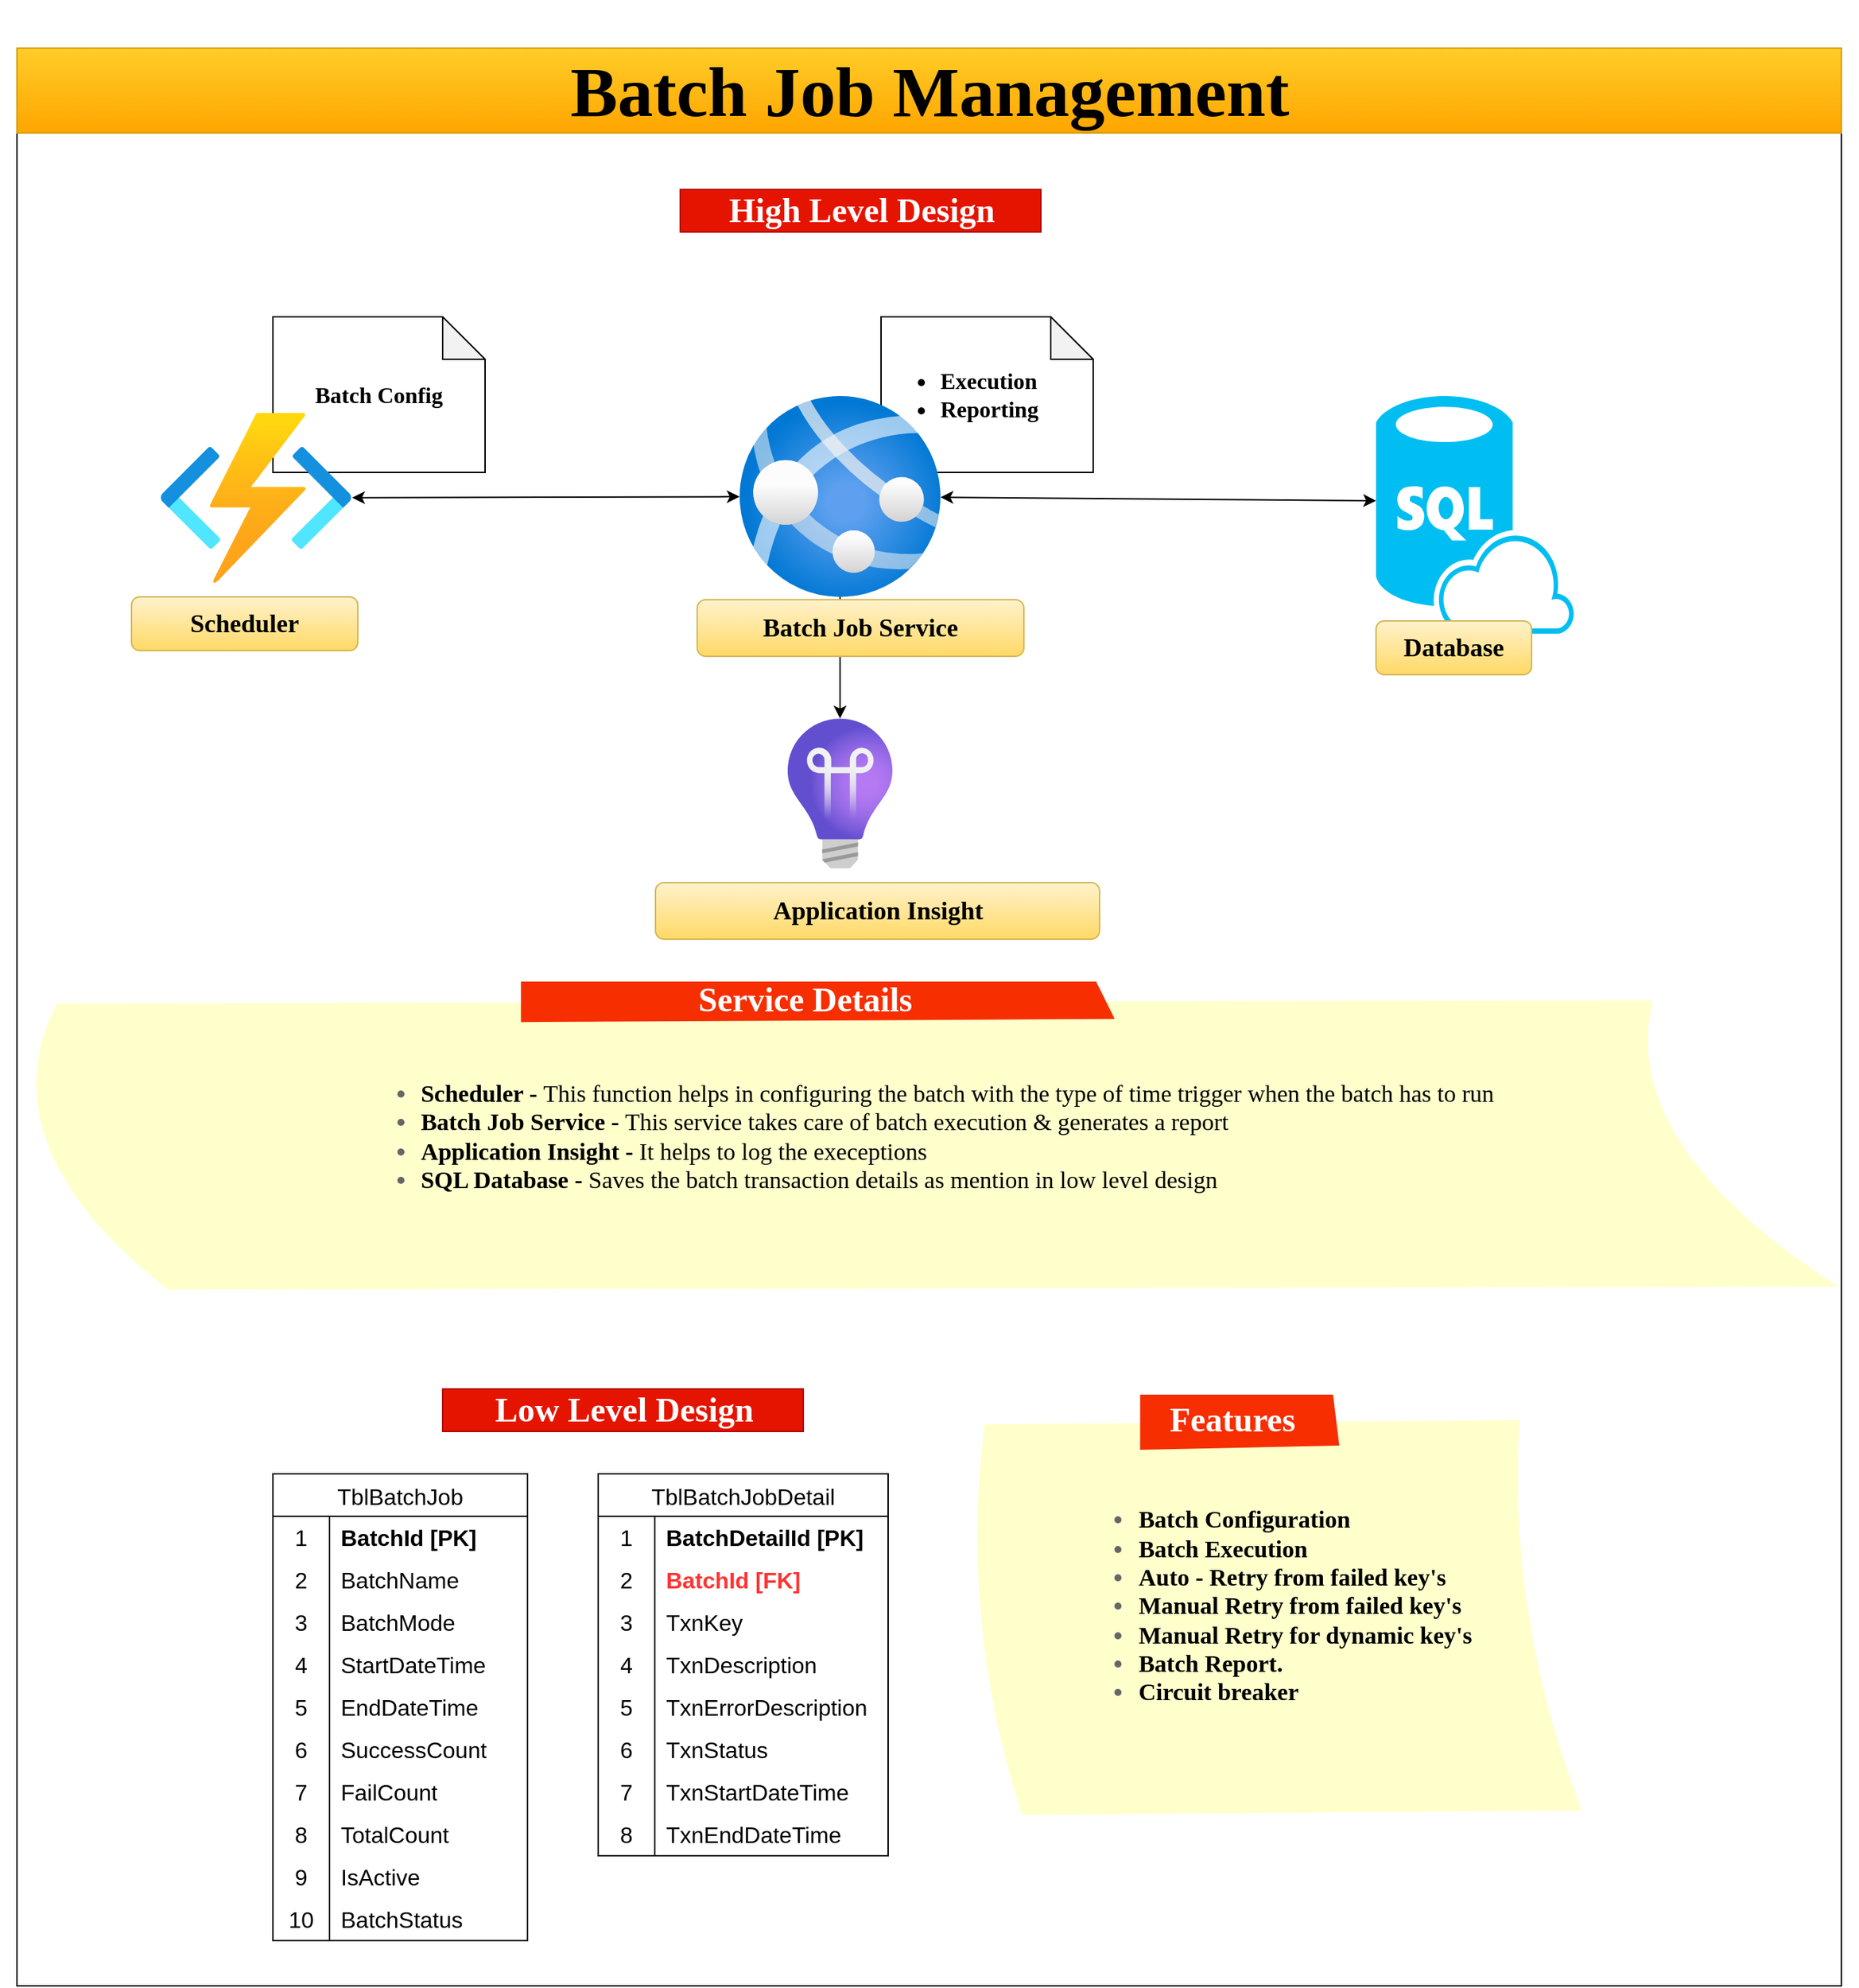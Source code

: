 <mxfile version="20.8.10" type="device"><diagram id="WI9T0HZ2pTsCkuznbFz-" name="Page-1"><mxGraphModel dx="2837" dy="1792" grid="1" gridSize="10" guides="1" tooltips="1" connect="1" arrows="1" fold="1" page="1" pageScale="1" pageWidth="1169" pageHeight="827" math="0" shadow="0"><root><mxCell id="0"/><mxCell id="1" parent="0"/><mxCell id="r9MK67N8R88Y3n4wCxyH-98" value="" style="rounded=0;whiteSpace=wrap;html=1;fontFamily=Verdana;fontSize=50;fontColor=#000000;" vertex="1" parent="1"><mxGeometry x="-41" y="-60" width="1290" height="1370" as="geometry"/></mxCell><mxCell id="xCkkSbJEdnnJXvp6c283-17" value="&lt;ul style=&quot;font-size: 16px;&quot;&gt;&lt;li&gt;&lt;font style=&quot;&quot; face=&quot;Verdana&quot;&gt;&lt;b style=&quot;&quot;&gt;Execution&lt;/b&gt;&lt;/font&gt;&lt;/li&gt;&lt;li&gt;&lt;font style=&quot;&quot; face=&quot;Verdana&quot;&gt;&lt;b style=&quot;&quot;&gt;Reporting&lt;/b&gt;&lt;/font&gt;&lt;/li&gt;&lt;/ul&gt;" style="shape=note;whiteSpace=wrap;html=1;backgroundOutline=1;darkOpacity=0.05;align=left;" parent="1" vertex="1"><mxGeometry x="570" y="130" width="150" height="110" as="geometry"/></mxCell><mxCell id="tKQI7MLrzxqnsNZH7LVE-1" value="" style="verticalLabelPosition=bottom;html=1;verticalAlign=top;align=center;strokeColor=none;fillColor=#00BEF2;shape=mxgraph.azure.sql_database_sql_azure;" parent="1" vertex="1"><mxGeometry x="920" y="186" width="140" height="168" as="geometry"/></mxCell><mxCell id="xCkkSbJEdnnJXvp6c283-7" value="" style="edgeStyle=orthogonalEdgeStyle;rounded=0;orthogonalLoop=1;jettySize=auto;html=1;" parent="1" source="xCkkSbJEdnnJXvp6c283-1" target="xCkkSbJEdnnJXvp6c283-2" edge="1"><mxGeometry relative="1" as="geometry"/></mxCell><mxCell id="xCkkSbJEdnnJXvp6c283-1" value="" style="aspect=fixed;html=1;points=[];align=center;image;fontSize=12;image=img/lib/azure2/app_services/App_Services.svg;" parent="1" vertex="1"><mxGeometry x="470" y="186" width="142" height="142" as="geometry"/></mxCell><mxCell id="xCkkSbJEdnnJXvp6c283-2" value="" style="aspect=fixed;html=1;points=[];align=center;image;fontSize=12;image=img/lib/azure2/devops/Application_Insights.svg;" parent="1" vertex="1"><mxGeometry x="503.98" y="414" width="74.03" height="106" as="geometry"/></mxCell><mxCell id="xCkkSbJEdnnJXvp6c283-6" value="" style="endArrow=classic;startArrow=classic;html=1;rounded=0;" parent="1" source="xCkkSbJEdnnJXvp6c283-5" target="xCkkSbJEdnnJXvp6c283-1" edge="1"><mxGeometry width="50" height="50" relative="1" as="geometry"><mxPoint x="278" y="282" as="sourcePoint"/><mxPoint x="328" y="232" as="targetPoint"/></mxGeometry></mxCell><mxCell id="xCkkSbJEdnnJXvp6c283-8" value="" style="endArrow=classic;startArrow=classic;html=1;rounded=0;" parent="1" source="xCkkSbJEdnnJXvp6c283-1" edge="1"><mxGeometry width="50" height="50" relative="1" as="geometry"><mxPoint x="540" y="281.5" as="sourcePoint"/><mxPoint x="920" y="260" as="targetPoint"/></mxGeometry></mxCell><mxCell id="xCkkSbJEdnnJXvp6c283-12" value="&lt;font style=&quot;font-size: 18px;&quot;&gt;Batch Job Service&lt;/font&gt;" style="rounded=1;whiteSpace=wrap;html=1;fillColor=#fff2cc;strokeColor=#d6b656;gradientColor=#ffd966;fontStyle=1;fontFamily=Verdana;" parent="1" vertex="1"><mxGeometry x="440" y="330" width="231" height="40" as="geometry"/></mxCell><mxCell id="xCkkSbJEdnnJXvp6c283-14" value="&lt;font style=&quot;font-size: 18px;&quot;&gt;Application Insight&lt;/font&gt;" style="rounded=1;whiteSpace=wrap;html=1;fillColor=#fff2cc;strokeColor=#d6b656;gradientColor=#ffd966;fontStyle=1;fontFamily=Verdana;" parent="1" vertex="1"><mxGeometry x="410.5" y="530" width="314" height="40" as="geometry"/></mxCell><mxCell id="xCkkSbJEdnnJXvp6c283-15" value="&lt;font style=&quot;font-size: 18px;&quot;&gt;Database&lt;/font&gt;" style="rounded=1;whiteSpace=wrap;html=1;fillColor=#fff2cc;strokeColor=#d6b656;gradientColor=#ffd966;fontStyle=1;fontFamily=Verdana;" parent="1" vertex="1"><mxGeometry x="920" y="345" width="110" height="38" as="geometry"/></mxCell><mxCell id="xCkkSbJEdnnJXvp6c283-16" value="&lt;font style=&quot;font-size: 18px;&quot;&gt;Scheduler&lt;/font&gt;" style="rounded=1;whiteSpace=wrap;html=1;fillColor=#fff2cc;strokeColor=#d6b656;gradientColor=#ffd966;fontFamily=Verdana;fontStyle=1" parent="1" vertex="1"><mxGeometry x="40" y="328" width="160" height="38" as="geometry"/></mxCell><mxCell id="xCkkSbJEdnnJXvp6c283-18" value="&lt;h1&gt;High Level Design&lt;/h1&gt;" style="text;strokeColor=#B20000;fillColor=#e51400;html=1;fontSize=12;fontStyle=1;verticalAlign=middle;align=center;fontFamily=Verdana;fontColor=#ffffff;" parent="1" vertex="1"><mxGeometry x="428" y="40" width="255" height="30" as="geometry"/></mxCell><mxCell id="r9MK67N8R88Y3n4wCxyH-1" value="TblBatchJob" style="shape=table;startSize=30;container=1;collapsible=0;childLayout=tableLayout;fixedRows=1;rowLines=0;fontStyle=0;strokeColor=default;fontSize=16;" vertex="1" parent="1"><mxGeometry x="140" y="948" width="180" height="330" as="geometry"/></mxCell><mxCell id="r9MK67N8R88Y3n4wCxyH-2" value="" style="shape=tableRow;horizontal=0;startSize=0;swimlaneHead=0;swimlaneBody=0;top=0;left=0;bottom=0;right=0;collapsible=0;dropTarget=0;fillColor=none;points=[[0,0.5],[1,0.5]];portConstraint=eastwest;strokeColor=inherit;fontSize=16;" vertex="1" parent="r9MK67N8R88Y3n4wCxyH-1"><mxGeometry y="30" width="180" height="30" as="geometry"/></mxCell><mxCell id="r9MK67N8R88Y3n4wCxyH-3" value="1" style="shape=partialRectangle;html=1;whiteSpace=wrap;connectable=0;fillColor=none;top=0;left=0;bottom=0;right=0;overflow=hidden;pointerEvents=1;strokeColor=inherit;fontSize=16;" vertex="1" parent="r9MK67N8R88Y3n4wCxyH-2"><mxGeometry width="40" height="30" as="geometry"><mxRectangle width="40" height="30" as="alternateBounds"/></mxGeometry></mxCell><mxCell id="r9MK67N8R88Y3n4wCxyH-4" value="&lt;b&gt;BatchId [PK]&lt;/b&gt;" style="shape=partialRectangle;html=1;whiteSpace=wrap;connectable=0;fillColor=none;top=0;left=0;bottom=0;right=0;align=left;spacingLeft=6;overflow=hidden;strokeColor=inherit;fontSize=16;" vertex="1" parent="r9MK67N8R88Y3n4wCxyH-2"><mxGeometry x="40" width="140" height="30" as="geometry"><mxRectangle width="140" height="30" as="alternateBounds"/></mxGeometry></mxCell><mxCell id="r9MK67N8R88Y3n4wCxyH-5" value="" style="shape=tableRow;horizontal=0;startSize=0;swimlaneHead=0;swimlaneBody=0;top=0;left=0;bottom=0;right=0;collapsible=0;dropTarget=0;fillColor=none;points=[[0,0.5],[1,0.5]];portConstraint=eastwest;strokeColor=inherit;fontSize=16;" vertex="1" parent="r9MK67N8R88Y3n4wCxyH-1"><mxGeometry y="60" width="180" height="30" as="geometry"/></mxCell><mxCell id="r9MK67N8R88Y3n4wCxyH-6" value="2" style="shape=partialRectangle;html=1;whiteSpace=wrap;connectable=0;fillColor=none;top=0;left=0;bottom=0;right=0;overflow=hidden;strokeColor=inherit;fontSize=16;" vertex="1" parent="r9MK67N8R88Y3n4wCxyH-5"><mxGeometry width="40" height="30" as="geometry"><mxRectangle width="40" height="30" as="alternateBounds"/></mxGeometry></mxCell><mxCell id="r9MK67N8R88Y3n4wCxyH-7" value="BatchName" style="shape=partialRectangle;html=1;whiteSpace=wrap;connectable=0;fillColor=none;top=0;left=0;bottom=0;right=0;align=left;spacingLeft=6;overflow=hidden;strokeColor=inherit;fontSize=16;" vertex="1" parent="r9MK67N8R88Y3n4wCxyH-5"><mxGeometry x="40" width="140" height="30" as="geometry"><mxRectangle width="140" height="30" as="alternateBounds"/></mxGeometry></mxCell><mxCell id="r9MK67N8R88Y3n4wCxyH-8" value="" style="shape=tableRow;horizontal=0;startSize=0;swimlaneHead=0;swimlaneBody=0;top=0;left=0;bottom=0;right=0;collapsible=0;dropTarget=0;fillColor=none;points=[[0,0.5],[1,0.5]];portConstraint=eastwest;strokeColor=inherit;fontSize=16;" vertex="1" parent="r9MK67N8R88Y3n4wCxyH-1"><mxGeometry y="90" width="180" height="30" as="geometry"/></mxCell><mxCell id="r9MK67N8R88Y3n4wCxyH-9" value="3" style="shape=partialRectangle;html=1;whiteSpace=wrap;connectable=0;fillColor=none;top=0;left=0;bottom=0;right=0;overflow=hidden;strokeColor=inherit;fontSize=16;" vertex="1" parent="r9MK67N8R88Y3n4wCxyH-8"><mxGeometry width="40" height="30" as="geometry"><mxRectangle width="40" height="30" as="alternateBounds"/></mxGeometry></mxCell><mxCell id="r9MK67N8R88Y3n4wCxyH-10" value="BatchMode" style="shape=partialRectangle;html=1;whiteSpace=wrap;connectable=0;fillColor=none;top=0;left=0;bottom=0;right=0;align=left;spacingLeft=6;overflow=hidden;strokeColor=inherit;fontSize=16;" vertex="1" parent="r9MK67N8R88Y3n4wCxyH-8"><mxGeometry x="40" width="140" height="30" as="geometry"><mxRectangle width="140" height="30" as="alternateBounds"/></mxGeometry></mxCell><mxCell id="r9MK67N8R88Y3n4wCxyH-37" style="shape=tableRow;horizontal=0;startSize=0;swimlaneHead=0;swimlaneBody=0;top=0;left=0;bottom=0;right=0;collapsible=0;dropTarget=0;fillColor=none;points=[[0,0.5],[1,0.5]];portConstraint=eastwest;strokeColor=inherit;fontSize=16;" vertex="1" parent="r9MK67N8R88Y3n4wCxyH-1"><mxGeometry y="120" width="180" height="30" as="geometry"/></mxCell><mxCell id="r9MK67N8R88Y3n4wCxyH-38" value="4" style="shape=partialRectangle;html=1;whiteSpace=wrap;connectable=0;fillColor=none;top=0;left=0;bottom=0;right=0;overflow=hidden;strokeColor=inherit;fontSize=16;" vertex="1" parent="r9MK67N8R88Y3n4wCxyH-37"><mxGeometry width="40" height="30" as="geometry"><mxRectangle width="40" height="30" as="alternateBounds"/></mxGeometry></mxCell><mxCell id="r9MK67N8R88Y3n4wCxyH-39" value="StartDateTime" style="shape=partialRectangle;html=1;whiteSpace=wrap;connectable=0;fillColor=none;top=0;left=0;bottom=0;right=0;align=left;spacingLeft=6;overflow=hidden;strokeColor=inherit;fontSize=16;" vertex="1" parent="r9MK67N8R88Y3n4wCxyH-37"><mxGeometry x="40" width="140" height="30" as="geometry"><mxRectangle width="140" height="30" as="alternateBounds"/></mxGeometry></mxCell><mxCell id="r9MK67N8R88Y3n4wCxyH-40" style="shape=tableRow;horizontal=0;startSize=0;swimlaneHead=0;swimlaneBody=0;top=0;left=0;bottom=0;right=0;collapsible=0;dropTarget=0;fillColor=none;points=[[0,0.5],[1,0.5]];portConstraint=eastwest;strokeColor=inherit;fontSize=16;" vertex="1" parent="r9MK67N8R88Y3n4wCxyH-1"><mxGeometry y="150" width="180" height="30" as="geometry"/></mxCell><mxCell id="r9MK67N8R88Y3n4wCxyH-41" value="5" style="shape=partialRectangle;html=1;whiteSpace=wrap;connectable=0;fillColor=none;top=0;left=0;bottom=0;right=0;overflow=hidden;strokeColor=inherit;fontSize=16;" vertex="1" parent="r9MK67N8R88Y3n4wCxyH-40"><mxGeometry width="40" height="30" as="geometry"><mxRectangle width="40" height="30" as="alternateBounds"/></mxGeometry></mxCell><mxCell id="r9MK67N8R88Y3n4wCxyH-42" value="EndDateTime" style="shape=partialRectangle;html=1;whiteSpace=wrap;connectable=0;fillColor=none;top=0;left=0;bottom=0;right=0;align=left;spacingLeft=6;overflow=hidden;strokeColor=inherit;fontSize=16;" vertex="1" parent="r9MK67N8R88Y3n4wCxyH-40"><mxGeometry x="40" width="140" height="30" as="geometry"><mxRectangle width="140" height="30" as="alternateBounds"/></mxGeometry></mxCell><mxCell id="r9MK67N8R88Y3n4wCxyH-43" style="shape=tableRow;horizontal=0;startSize=0;swimlaneHead=0;swimlaneBody=0;top=0;left=0;bottom=0;right=0;collapsible=0;dropTarget=0;fillColor=none;points=[[0,0.5],[1,0.5]];portConstraint=eastwest;strokeColor=inherit;fontSize=16;" vertex="1" parent="r9MK67N8R88Y3n4wCxyH-1"><mxGeometry y="180" width="180" height="30" as="geometry"/></mxCell><mxCell id="r9MK67N8R88Y3n4wCxyH-44" value="6" style="shape=partialRectangle;html=1;whiteSpace=wrap;connectable=0;fillColor=none;top=0;left=0;bottom=0;right=0;overflow=hidden;strokeColor=inherit;fontSize=16;" vertex="1" parent="r9MK67N8R88Y3n4wCxyH-43"><mxGeometry width="40" height="30" as="geometry"><mxRectangle width="40" height="30" as="alternateBounds"/></mxGeometry></mxCell><mxCell id="r9MK67N8R88Y3n4wCxyH-45" value="SuccessCount" style="shape=partialRectangle;html=1;whiteSpace=wrap;connectable=0;fillColor=none;top=0;left=0;bottom=0;right=0;align=left;spacingLeft=6;overflow=hidden;strokeColor=inherit;fontSize=16;" vertex="1" parent="r9MK67N8R88Y3n4wCxyH-43"><mxGeometry x="40" width="140" height="30" as="geometry"><mxRectangle width="140" height="30" as="alternateBounds"/></mxGeometry></mxCell><mxCell id="r9MK67N8R88Y3n4wCxyH-46" style="shape=tableRow;horizontal=0;startSize=0;swimlaneHead=0;swimlaneBody=0;top=0;left=0;bottom=0;right=0;collapsible=0;dropTarget=0;fillColor=none;points=[[0,0.5],[1,0.5]];portConstraint=eastwest;strokeColor=inherit;fontSize=16;" vertex="1" parent="r9MK67N8R88Y3n4wCxyH-1"><mxGeometry y="210" width="180" height="30" as="geometry"/></mxCell><mxCell id="r9MK67N8R88Y3n4wCxyH-47" value="7" style="shape=partialRectangle;html=1;whiteSpace=wrap;connectable=0;fillColor=none;top=0;left=0;bottom=0;right=0;overflow=hidden;strokeColor=inherit;fontSize=16;" vertex="1" parent="r9MK67N8R88Y3n4wCxyH-46"><mxGeometry width="40" height="30" as="geometry"><mxRectangle width="40" height="30" as="alternateBounds"/></mxGeometry></mxCell><mxCell id="r9MK67N8R88Y3n4wCxyH-48" value="FailCount" style="shape=partialRectangle;html=1;whiteSpace=wrap;connectable=0;fillColor=none;top=0;left=0;bottom=0;right=0;align=left;spacingLeft=6;overflow=hidden;strokeColor=inherit;fontSize=16;" vertex="1" parent="r9MK67N8R88Y3n4wCxyH-46"><mxGeometry x="40" width="140" height="30" as="geometry"><mxRectangle width="140" height="30" as="alternateBounds"/></mxGeometry></mxCell><mxCell id="r9MK67N8R88Y3n4wCxyH-49" style="shape=tableRow;horizontal=0;startSize=0;swimlaneHead=0;swimlaneBody=0;top=0;left=0;bottom=0;right=0;collapsible=0;dropTarget=0;fillColor=none;points=[[0,0.5],[1,0.5]];portConstraint=eastwest;strokeColor=inherit;fontSize=16;" vertex="1" parent="r9MK67N8R88Y3n4wCxyH-1"><mxGeometry y="240" width="180" height="30" as="geometry"/></mxCell><mxCell id="r9MK67N8R88Y3n4wCxyH-50" value="8" style="shape=partialRectangle;html=1;whiteSpace=wrap;connectable=0;fillColor=none;top=0;left=0;bottom=0;right=0;overflow=hidden;strokeColor=inherit;fontSize=16;" vertex="1" parent="r9MK67N8R88Y3n4wCxyH-49"><mxGeometry width="40" height="30" as="geometry"><mxRectangle width="40" height="30" as="alternateBounds"/></mxGeometry></mxCell><mxCell id="r9MK67N8R88Y3n4wCxyH-51" value="TotalCount" style="shape=partialRectangle;html=1;whiteSpace=wrap;connectable=0;fillColor=none;top=0;left=0;bottom=0;right=0;align=left;spacingLeft=6;overflow=hidden;strokeColor=inherit;fontSize=16;" vertex="1" parent="r9MK67N8R88Y3n4wCxyH-49"><mxGeometry x="40" width="140" height="30" as="geometry"><mxRectangle width="140" height="30" as="alternateBounds"/></mxGeometry></mxCell><mxCell id="r9MK67N8R88Y3n4wCxyH-52" style="shape=tableRow;horizontal=0;startSize=0;swimlaneHead=0;swimlaneBody=0;top=0;left=0;bottom=0;right=0;collapsible=0;dropTarget=0;fillColor=none;points=[[0,0.5],[1,0.5]];portConstraint=eastwest;strokeColor=inherit;fontSize=16;" vertex="1" parent="r9MK67N8R88Y3n4wCxyH-1"><mxGeometry y="270" width="180" height="30" as="geometry"/></mxCell><mxCell id="r9MK67N8R88Y3n4wCxyH-53" value="9" style="shape=partialRectangle;html=1;whiteSpace=wrap;connectable=0;fillColor=none;top=0;left=0;bottom=0;right=0;overflow=hidden;strokeColor=inherit;fontSize=16;" vertex="1" parent="r9MK67N8R88Y3n4wCxyH-52"><mxGeometry width="40" height="30" as="geometry"><mxRectangle width="40" height="30" as="alternateBounds"/></mxGeometry></mxCell><mxCell id="r9MK67N8R88Y3n4wCxyH-54" value="IsActive" style="shape=partialRectangle;html=1;whiteSpace=wrap;connectable=0;fillColor=none;top=0;left=0;bottom=0;right=0;align=left;spacingLeft=6;overflow=hidden;strokeColor=inherit;fontSize=16;" vertex="1" parent="r9MK67N8R88Y3n4wCxyH-52"><mxGeometry x="40" width="140" height="30" as="geometry"><mxRectangle width="140" height="30" as="alternateBounds"/></mxGeometry></mxCell><mxCell id="r9MK67N8R88Y3n4wCxyH-55" style="shape=tableRow;horizontal=0;startSize=0;swimlaneHead=0;swimlaneBody=0;top=0;left=0;bottom=0;right=0;collapsible=0;dropTarget=0;fillColor=none;points=[[0,0.5],[1,0.5]];portConstraint=eastwest;strokeColor=inherit;fontSize=16;" vertex="1" parent="r9MK67N8R88Y3n4wCxyH-1"><mxGeometry y="300" width="180" height="30" as="geometry"/></mxCell><mxCell id="r9MK67N8R88Y3n4wCxyH-56" value="10" style="shape=partialRectangle;html=1;whiteSpace=wrap;connectable=0;fillColor=none;top=0;left=0;bottom=0;right=0;overflow=hidden;strokeColor=inherit;fontSize=16;" vertex="1" parent="r9MK67N8R88Y3n4wCxyH-55"><mxGeometry width="40" height="30" as="geometry"><mxRectangle width="40" height="30" as="alternateBounds"/></mxGeometry></mxCell><mxCell id="r9MK67N8R88Y3n4wCxyH-57" value="BatchStatus" style="shape=partialRectangle;html=1;whiteSpace=wrap;connectable=0;fillColor=none;top=0;left=0;bottom=0;right=0;align=left;spacingLeft=6;overflow=hidden;strokeColor=inherit;fontSize=16;" vertex="1" parent="r9MK67N8R88Y3n4wCxyH-55"><mxGeometry x="40" width="140" height="30" as="geometry"><mxRectangle width="140" height="30" as="alternateBounds"/></mxGeometry></mxCell><mxCell id="r9MK67N8R88Y3n4wCxyH-11" value="&lt;h1&gt;Low Level Design&lt;/h1&gt;" style="text;strokeColor=#B20000;fillColor=#e51400;html=1;fontSize=12;fontStyle=1;verticalAlign=middle;align=center;fontFamily=Verdana;fontColor=#ffffff;" vertex="1" parent="1"><mxGeometry x="260" y="888" width="255" height="30" as="geometry"/></mxCell><mxCell id="r9MK67N8R88Y3n4wCxyH-58" value="TblBatchJobDetail" style="shape=table;startSize=30;container=1;collapsible=0;childLayout=tableLayout;fixedRows=1;rowLines=0;fontStyle=0;strokeColor=default;fontSize=16;" vertex="1" parent="1"><mxGeometry x="370" y="948" width="205" height="270" as="geometry"/></mxCell><mxCell id="r9MK67N8R88Y3n4wCxyH-59" value="" style="shape=tableRow;horizontal=0;startSize=0;swimlaneHead=0;swimlaneBody=0;top=0;left=0;bottom=0;right=0;collapsible=0;dropTarget=0;fillColor=none;points=[[0,0.5],[1,0.5]];portConstraint=eastwest;strokeColor=inherit;fontSize=16;" vertex="1" parent="r9MK67N8R88Y3n4wCxyH-58"><mxGeometry y="30" width="205" height="30" as="geometry"/></mxCell><mxCell id="r9MK67N8R88Y3n4wCxyH-60" value="1" style="shape=partialRectangle;html=1;whiteSpace=wrap;connectable=0;fillColor=none;top=0;left=0;bottom=0;right=0;overflow=hidden;pointerEvents=1;strokeColor=inherit;fontSize=16;" vertex="1" parent="r9MK67N8R88Y3n4wCxyH-59"><mxGeometry width="40" height="30" as="geometry"><mxRectangle width="40" height="30" as="alternateBounds"/></mxGeometry></mxCell><mxCell id="r9MK67N8R88Y3n4wCxyH-61" value="&lt;b&gt;BatchDetailId&amp;nbsp;&lt;/b&gt;&lt;b style=&quot;border-color: var(--border-color);&quot;&gt;[PK]&lt;/b&gt;" style="shape=partialRectangle;html=1;whiteSpace=wrap;connectable=0;fillColor=none;top=0;left=0;bottom=0;right=0;align=left;spacingLeft=6;overflow=hidden;strokeColor=inherit;fontSize=16;" vertex="1" parent="r9MK67N8R88Y3n4wCxyH-59"><mxGeometry x="40" width="165" height="30" as="geometry"><mxRectangle width="165" height="30" as="alternateBounds"/></mxGeometry></mxCell><mxCell id="r9MK67N8R88Y3n4wCxyH-62" value="" style="shape=tableRow;horizontal=0;startSize=0;swimlaneHead=0;swimlaneBody=0;top=0;left=0;bottom=0;right=0;collapsible=0;dropTarget=0;fillColor=none;points=[[0,0.5],[1,0.5]];portConstraint=eastwest;strokeColor=inherit;fontSize=16;" vertex="1" parent="r9MK67N8R88Y3n4wCxyH-58"><mxGeometry y="60" width="205" height="30" as="geometry"/></mxCell><mxCell id="r9MK67N8R88Y3n4wCxyH-63" value="2" style="shape=partialRectangle;html=1;whiteSpace=wrap;connectable=0;fillColor=none;top=0;left=0;bottom=0;right=0;overflow=hidden;strokeColor=inherit;fontSize=16;" vertex="1" parent="r9MK67N8R88Y3n4wCxyH-62"><mxGeometry width="40" height="30" as="geometry"><mxRectangle width="40" height="30" as="alternateBounds"/></mxGeometry></mxCell><mxCell id="r9MK67N8R88Y3n4wCxyH-64" value="&lt;b&gt;&lt;font color=&quot;#ff3333&quot;&gt;BatchId [FK]&lt;/font&gt;&lt;/b&gt;" style="shape=partialRectangle;html=1;whiteSpace=wrap;connectable=0;fillColor=none;top=0;left=0;bottom=0;right=0;align=left;spacingLeft=6;overflow=hidden;strokeColor=inherit;fontSize=16;" vertex="1" parent="r9MK67N8R88Y3n4wCxyH-62"><mxGeometry x="40" width="165" height="30" as="geometry"><mxRectangle width="165" height="30" as="alternateBounds"/></mxGeometry></mxCell><mxCell id="r9MK67N8R88Y3n4wCxyH-65" value="" style="shape=tableRow;horizontal=0;startSize=0;swimlaneHead=0;swimlaneBody=0;top=0;left=0;bottom=0;right=0;collapsible=0;dropTarget=0;fillColor=none;points=[[0,0.5],[1,0.5]];portConstraint=eastwest;strokeColor=inherit;fontSize=16;" vertex="1" parent="r9MK67N8R88Y3n4wCxyH-58"><mxGeometry y="90" width="205" height="30" as="geometry"/></mxCell><mxCell id="r9MK67N8R88Y3n4wCxyH-66" value="3" style="shape=partialRectangle;html=1;whiteSpace=wrap;connectable=0;fillColor=none;top=0;left=0;bottom=0;right=0;overflow=hidden;strokeColor=inherit;fontSize=16;" vertex="1" parent="r9MK67N8R88Y3n4wCxyH-65"><mxGeometry width="40" height="30" as="geometry"><mxRectangle width="40" height="30" as="alternateBounds"/></mxGeometry></mxCell><mxCell id="r9MK67N8R88Y3n4wCxyH-67" value="TxnKey" style="shape=partialRectangle;html=1;whiteSpace=wrap;connectable=0;fillColor=none;top=0;left=0;bottom=0;right=0;align=left;spacingLeft=6;overflow=hidden;strokeColor=inherit;fontSize=16;" vertex="1" parent="r9MK67N8R88Y3n4wCxyH-65"><mxGeometry x="40" width="165" height="30" as="geometry"><mxRectangle width="165" height="30" as="alternateBounds"/></mxGeometry></mxCell><mxCell id="r9MK67N8R88Y3n4wCxyH-68" style="shape=tableRow;horizontal=0;startSize=0;swimlaneHead=0;swimlaneBody=0;top=0;left=0;bottom=0;right=0;collapsible=0;dropTarget=0;fillColor=none;points=[[0,0.5],[1,0.5]];portConstraint=eastwest;strokeColor=inherit;fontSize=16;" vertex="1" parent="r9MK67N8R88Y3n4wCxyH-58"><mxGeometry y="120" width="205" height="30" as="geometry"/></mxCell><mxCell id="r9MK67N8R88Y3n4wCxyH-69" value="4" style="shape=partialRectangle;html=1;whiteSpace=wrap;connectable=0;fillColor=none;top=0;left=0;bottom=0;right=0;overflow=hidden;strokeColor=inherit;fontSize=16;" vertex="1" parent="r9MK67N8R88Y3n4wCxyH-68"><mxGeometry width="40" height="30" as="geometry"><mxRectangle width="40" height="30" as="alternateBounds"/></mxGeometry></mxCell><mxCell id="r9MK67N8R88Y3n4wCxyH-70" value="TxnDescription" style="shape=partialRectangle;html=1;whiteSpace=wrap;connectable=0;fillColor=none;top=0;left=0;bottom=0;right=0;align=left;spacingLeft=6;overflow=hidden;strokeColor=inherit;fontSize=16;" vertex="1" parent="r9MK67N8R88Y3n4wCxyH-68"><mxGeometry x="40" width="165" height="30" as="geometry"><mxRectangle width="165" height="30" as="alternateBounds"/></mxGeometry></mxCell><mxCell id="r9MK67N8R88Y3n4wCxyH-71" style="shape=tableRow;horizontal=0;startSize=0;swimlaneHead=0;swimlaneBody=0;top=0;left=0;bottom=0;right=0;collapsible=0;dropTarget=0;fillColor=none;points=[[0,0.5],[1,0.5]];portConstraint=eastwest;strokeColor=inherit;fontSize=16;" vertex="1" parent="r9MK67N8R88Y3n4wCxyH-58"><mxGeometry y="150" width="205" height="30" as="geometry"/></mxCell><mxCell id="r9MK67N8R88Y3n4wCxyH-72" value="5" style="shape=partialRectangle;html=1;whiteSpace=wrap;connectable=0;fillColor=none;top=0;left=0;bottom=0;right=0;overflow=hidden;strokeColor=inherit;fontSize=16;" vertex="1" parent="r9MK67N8R88Y3n4wCxyH-71"><mxGeometry width="40" height="30" as="geometry"><mxRectangle width="40" height="30" as="alternateBounds"/></mxGeometry></mxCell><mxCell id="r9MK67N8R88Y3n4wCxyH-73" value="TxnErrorDescription" style="shape=partialRectangle;html=1;whiteSpace=wrap;connectable=0;fillColor=none;top=0;left=0;bottom=0;right=0;align=left;spacingLeft=6;overflow=hidden;strokeColor=inherit;fontSize=16;" vertex="1" parent="r9MK67N8R88Y3n4wCxyH-71"><mxGeometry x="40" width="165" height="30" as="geometry"><mxRectangle width="165" height="30" as="alternateBounds"/></mxGeometry></mxCell><mxCell id="r9MK67N8R88Y3n4wCxyH-74" style="shape=tableRow;horizontal=0;startSize=0;swimlaneHead=0;swimlaneBody=0;top=0;left=0;bottom=0;right=0;collapsible=0;dropTarget=0;fillColor=none;points=[[0,0.5],[1,0.5]];portConstraint=eastwest;strokeColor=inherit;fontSize=16;" vertex="1" parent="r9MK67N8R88Y3n4wCxyH-58"><mxGeometry y="180" width="205" height="30" as="geometry"/></mxCell><mxCell id="r9MK67N8R88Y3n4wCxyH-75" value="6" style="shape=partialRectangle;html=1;whiteSpace=wrap;connectable=0;fillColor=none;top=0;left=0;bottom=0;right=0;overflow=hidden;strokeColor=inherit;fontSize=16;" vertex="1" parent="r9MK67N8R88Y3n4wCxyH-74"><mxGeometry width="40" height="30" as="geometry"><mxRectangle width="40" height="30" as="alternateBounds"/></mxGeometry></mxCell><mxCell id="r9MK67N8R88Y3n4wCxyH-76" value="TxnStatus" style="shape=partialRectangle;html=1;whiteSpace=wrap;connectable=0;fillColor=none;top=0;left=0;bottom=0;right=0;align=left;spacingLeft=6;overflow=hidden;strokeColor=inherit;fontSize=16;" vertex="1" parent="r9MK67N8R88Y3n4wCxyH-74"><mxGeometry x="40" width="165" height="30" as="geometry"><mxRectangle width="165" height="30" as="alternateBounds"/></mxGeometry></mxCell><mxCell id="r9MK67N8R88Y3n4wCxyH-77" style="shape=tableRow;horizontal=0;startSize=0;swimlaneHead=0;swimlaneBody=0;top=0;left=0;bottom=0;right=0;collapsible=0;dropTarget=0;fillColor=none;points=[[0,0.5],[1,0.5]];portConstraint=eastwest;strokeColor=inherit;fontSize=16;" vertex="1" parent="r9MK67N8R88Y3n4wCxyH-58"><mxGeometry y="210" width="205" height="30" as="geometry"/></mxCell><mxCell id="r9MK67N8R88Y3n4wCxyH-78" value="7" style="shape=partialRectangle;html=1;whiteSpace=wrap;connectable=0;fillColor=none;top=0;left=0;bottom=0;right=0;overflow=hidden;strokeColor=inherit;fontSize=16;" vertex="1" parent="r9MK67N8R88Y3n4wCxyH-77"><mxGeometry width="40" height="30" as="geometry"><mxRectangle width="40" height="30" as="alternateBounds"/></mxGeometry></mxCell><mxCell id="r9MK67N8R88Y3n4wCxyH-79" value="TxnStartDateTime" style="shape=partialRectangle;html=1;whiteSpace=wrap;connectable=0;fillColor=none;top=0;left=0;bottom=0;right=0;align=left;spacingLeft=6;overflow=hidden;strokeColor=inherit;fontSize=16;" vertex="1" parent="r9MK67N8R88Y3n4wCxyH-77"><mxGeometry x="40" width="165" height="30" as="geometry"><mxRectangle width="165" height="30" as="alternateBounds"/></mxGeometry></mxCell><mxCell id="r9MK67N8R88Y3n4wCxyH-80" style="shape=tableRow;horizontal=0;startSize=0;swimlaneHead=0;swimlaneBody=0;top=0;left=0;bottom=0;right=0;collapsible=0;dropTarget=0;fillColor=none;points=[[0,0.5],[1,0.5]];portConstraint=eastwest;strokeColor=inherit;fontSize=16;" vertex="1" parent="r9MK67N8R88Y3n4wCxyH-58"><mxGeometry y="240" width="205" height="30" as="geometry"/></mxCell><mxCell id="r9MK67N8R88Y3n4wCxyH-81" value="8" style="shape=partialRectangle;html=1;whiteSpace=wrap;connectable=0;fillColor=none;top=0;left=0;bottom=0;right=0;overflow=hidden;strokeColor=inherit;fontSize=16;" vertex="1" parent="r9MK67N8R88Y3n4wCxyH-80"><mxGeometry width="40" height="30" as="geometry"><mxRectangle width="40" height="30" as="alternateBounds"/></mxGeometry></mxCell><mxCell id="r9MK67N8R88Y3n4wCxyH-82" value="TxnEndDateTime" style="shape=partialRectangle;html=1;whiteSpace=wrap;connectable=0;fillColor=none;top=0;left=0;bottom=0;right=0;align=left;spacingLeft=6;overflow=hidden;strokeColor=inherit;fontSize=16;" vertex="1" parent="r9MK67N8R88Y3n4wCxyH-80"><mxGeometry x="40" width="165" height="30" as="geometry"><mxRectangle width="165" height="30" as="alternateBounds"/></mxGeometry></mxCell><mxCell id="r9MK67N8R88Y3n4wCxyH-90" value="&lt;div style=&quot;text-align: justify;&quot;&gt;&lt;ul&gt;&lt;li&gt;&lt;span style=&quot;background-color: initial;&quot;&gt;&lt;font face=&quot;Verdana&quot; color=&quot;#000000&quot;&gt;&lt;b&gt;Batch Configuration&lt;/b&gt;&lt;/font&gt;&lt;/span&gt;&lt;/li&gt;&lt;li&gt;&lt;span style=&quot;background-color: initial;&quot;&gt;&lt;font face=&quot;Verdana&quot; color=&quot;#000000&quot;&gt;&lt;b&gt;Batch Execution&lt;/b&gt;&lt;/font&gt;&lt;/span&gt;&lt;/li&gt;&lt;li&gt;&lt;font face=&quot;Verdana&quot; color=&quot;#000000&quot;&gt;&lt;b&gt;Auto - Retry from failed key's&lt;/b&gt;&lt;/font&gt;&lt;/li&gt;&lt;li&gt;&lt;font face=&quot;Verdana&quot; color=&quot;#000000&quot;&gt;&lt;b&gt;Manual Retry from failed key's&lt;/b&gt;&lt;/font&gt;&lt;/li&gt;&lt;li&gt;&lt;font face=&quot;Verdana&quot; color=&quot;#000000&quot;&gt;&lt;b&gt;Manual Retry for dynamic key's&lt;/b&gt;&lt;/font&gt;&lt;/li&gt;&lt;li&gt;&lt;font face=&quot;Verdana&quot; color=&quot;#000000&quot;&gt;&lt;b&gt;Batch Report.&lt;/b&gt;&lt;/font&gt;&lt;/li&gt;&lt;li&gt;&lt;font face=&quot;Verdana&quot; color=&quot;#000000&quot;&gt;&lt;b&gt;Circuit breaker&lt;/b&gt;&lt;/font&gt;&lt;/li&gt;&lt;/ul&gt;&lt;/div&gt;" style="strokeWidth=1;shadow=0;dashed=0;align=center;html=1;shape=mxgraph.mockup.text.stickyNote2;fontColor=#666666;mainText=;fontSize=17;whiteSpace=wrap;fillColor=#ffffcc;strokeColor=#F62E00;labelPosition=center;verticalLabelPosition=middle;verticalAlign=middle;" vertex="1" parent="1"><mxGeometry x="630" y="892" width="440" height="300" as="geometry"/></mxCell><mxCell id="r9MK67N8R88Y3n4wCxyH-92" value="&lt;ul&gt;&lt;li style=&quot;text-align: justify;&quot;&gt;&lt;font face=&quot;Verdana&quot; style=&quot;&quot; color=&quot;#000000&quot;&gt;&lt;b&gt;Scheduler - &lt;/b&gt;This function helps in configuring the batch with the type of time trigger when the batch has to run&lt;/font&gt;&lt;/li&gt;&lt;li style=&quot;text-align: justify;&quot;&gt;&lt;font face=&quot;Verdana&quot; style=&quot;&quot; color=&quot;#000000&quot;&gt;&lt;b&gt;Batch Job Service - &lt;/b&gt;This service takes care of batch execution &amp;amp; generates a report&lt;/font&gt;&lt;/li&gt;&lt;li style=&quot;text-align: justify;&quot;&gt;&lt;font face=&quot;Verdana&quot; style=&quot;&quot; color=&quot;#000000&quot;&gt;&lt;b&gt;Application Insight - &lt;/b&gt;It helps to log the execeptions&lt;/font&gt;&lt;/li&gt;&lt;li style=&quot;text-align: justify;&quot;&gt;&lt;font face=&quot;Verdana&quot; style=&quot;&quot; color=&quot;#000000&quot;&gt;&lt;b&gt;SQL Database - &lt;/b&gt;Saves the batch transaction details as mention in low level design&lt;/font&gt;&lt;/li&gt;&lt;/ul&gt;" style="strokeWidth=1;shadow=0;dashed=0;align=center;html=1;shape=mxgraph.mockup.text.stickyNote2;fontColor=#666666;mainText=;fontSize=17;whiteSpace=wrap;fillColor=#ffffcc;strokeColor=#F62E00;" vertex="1" parent="1"><mxGeometry x="-52" y="600" width="1312" height="220" as="geometry"/></mxCell><mxCell id="r9MK67N8R88Y3n4wCxyH-94" value="&lt;h1&gt;Service Details&lt;/h1&gt;" style="text;strokeColor=none;fillColor=none;html=1;fontSize=12;fontStyle=1;verticalAlign=middle;align=center;fontFamily=Verdana;fontColor=#FFFFFF;" vertex="1" parent="1"><mxGeometry x="386" y="603" width="260" height="20" as="geometry"/></mxCell><mxCell id="r9MK67N8R88Y3n4wCxyH-89" value="&lt;h1&gt;Features&lt;/h1&gt;" style="text;strokeColor=none;fillColor=none;html=1;fontSize=12;fontStyle=1;verticalAlign=middle;align=center;fontFamily=Verdana;fontColor=#FFFFFF;" vertex="1" parent="1"><mxGeometry x="690" y="895" width="255" height="30" as="geometry"/></mxCell><mxCell id="r9MK67N8R88Y3n4wCxyH-95" value="&lt;h1 style=&quot;font-size: 50px;&quot;&gt;Batch Job Management&lt;/h1&gt;" style="text;strokeColor=#d79b00;fillColor=#ffcd28;html=1;fontSize=50;fontStyle=1;verticalAlign=middle;align=center;fontFamily=Verdana;gradientColor=#ffa500;" vertex="1" parent="1"><mxGeometry x="-41" y="-60" width="1290" height="60" as="geometry"/></mxCell><mxCell id="r9MK67N8R88Y3n4wCxyH-100" value="&lt;div style=&quot;&quot;&gt;&lt;b style=&quot;background-color: initial; font-family: Verdana; font-size: 16px;&quot;&gt;Batch Config&lt;/b&gt;&lt;/div&gt;" style="shape=note;whiteSpace=wrap;html=1;backgroundOutline=1;darkOpacity=0.05;align=center;" vertex="1" parent="1"><mxGeometry x="140" y="130" width="150" height="110" as="geometry"/></mxCell><mxCell id="xCkkSbJEdnnJXvp6c283-5" value="" style="aspect=fixed;html=1;points=[];align=center;image;fontSize=12;image=img/lib/azure2/compute/Function_Apps.svg;" parent="1" vertex="1"><mxGeometry x="60" y="198" width="136" height="120" as="geometry"/></mxCell></root></mxGraphModel></diagram></mxfile>